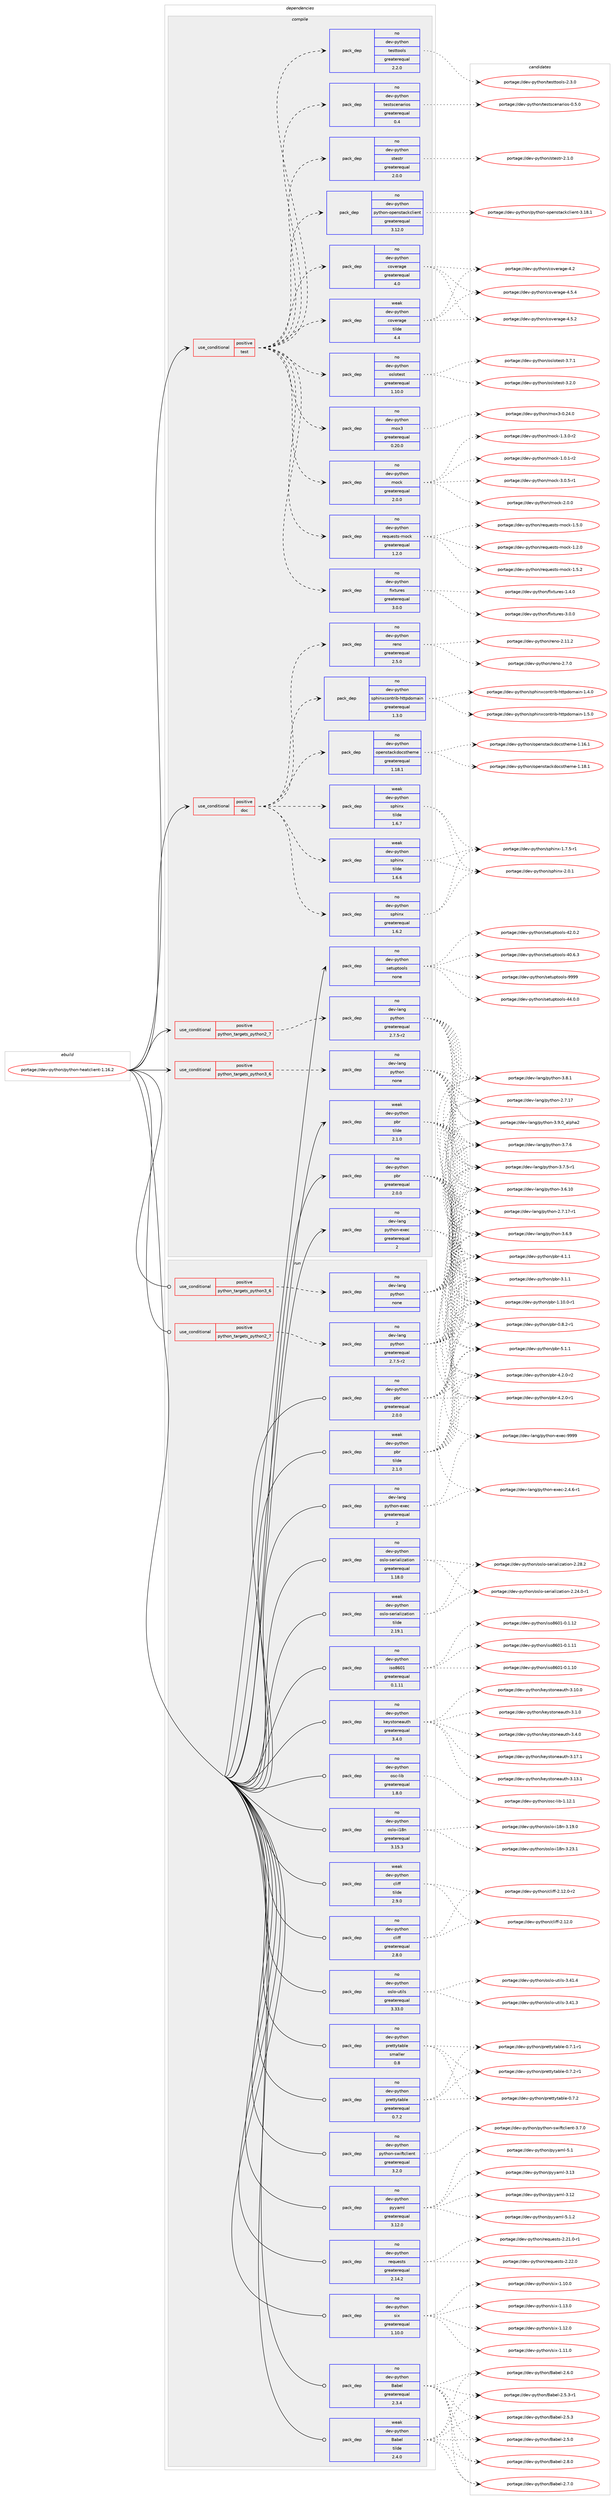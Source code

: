 digraph prolog {

# *************
# Graph options
# *************

newrank=true;
concentrate=true;
compound=true;
graph [rankdir=LR,fontname=Helvetica,fontsize=10,ranksep=1.5];#, ranksep=2.5, nodesep=0.2];
edge  [arrowhead=vee];
node  [fontname=Helvetica,fontsize=10];

# **********
# The ebuild
# **********

subgraph cluster_leftcol {
color=gray;
label=<<i>ebuild</i>>;
id [label="portage://dev-python/python-heatclient-1.16.2", color=red, width=4, href="../dev-python/python-heatclient-1.16.2.svg"];
}

# ****************
# The dependencies
# ****************

subgraph cluster_midcol {
color=gray;
label=<<i>dependencies</i>>;
subgraph cluster_compile {
fillcolor="#eeeeee";
style=filled;
label=<<i>compile</i>>;
subgraph cond107793 {
dependency432391 [label=<<TABLE BORDER="0" CELLBORDER="1" CELLSPACING="0" CELLPADDING="4"><TR><TD ROWSPAN="3" CELLPADDING="10">use_conditional</TD></TR><TR><TD>positive</TD></TR><TR><TD>doc</TD></TR></TABLE>>, shape=none, color=red];
subgraph pack319683 {
dependency432392 [label=<<TABLE BORDER="0" CELLBORDER="1" CELLSPACING="0" CELLPADDING="4" WIDTH="220"><TR><TD ROWSPAN="6" CELLPADDING="30">pack_dep</TD></TR><TR><TD WIDTH="110">no</TD></TR><TR><TD>dev-python</TD></TR><TR><TD>openstackdocstheme</TD></TR><TR><TD>greaterequal</TD></TR><TR><TD>1.18.1</TD></TR></TABLE>>, shape=none, color=blue];
}
dependency432391:e -> dependency432392:w [weight=20,style="dashed",arrowhead="vee"];
subgraph pack319684 {
dependency432393 [label=<<TABLE BORDER="0" CELLBORDER="1" CELLSPACING="0" CELLPADDING="4" WIDTH="220"><TR><TD ROWSPAN="6" CELLPADDING="30">pack_dep</TD></TR><TR><TD WIDTH="110">no</TD></TR><TR><TD>dev-python</TD></TR><TR><TD>sphinxcontrib-httpdomain</TD></TR><TR><TD>greaterequal</TD></TR><TR><TD>1.3.0</TD></TR></TABLE>>, shape=none, color=blue];
}
dependency432391:e -> dependency432393:w [weight=20,style="dashed",arrowhead="vee"];
subgraph pack319685 {
dependency432394 [label=<<TABLE BORDER="0" CELLBORDER="1" CELLSPACING="0" CELLPADDING="4" WIDTH="220"><TR><TD ROWSPAN="6" CELLPADDING="30">pack_dep</TD></TR><TR><TD WIDTH="110">no</TD></TR><TR><TD>dev-python</TD></TR><TR><TD>reno</TD></TR><TR><TD>greaterequal</TD></TR><TR><TD>2.5.0</TD></TR></TABLE>>, shape=none, color=blue];
}
dependency432391:e -> dependency432394:w [weight=20,style="dashed",arrowhead="vee"];
subgraph pack319686 {
dependency432395 [label=<<TABLE BORDER="0" CELLBORDER="1" CELLSPACING="0" CELLPADDING="4" WIDTH="220"><TR><TD ROWSPAN="6" CELLPADDING="30">pack_dep</TD></TR><TR><TD WIDTH="110">no</TD></TR><TR><TD>dev-python</TD></TR><TR><TD>sphinx</TD></TR><TR><TD>greaterequal</TD></TR><TR><TD>1.6.2</TD></TR></TABLE>>, shape=none, color=blue];
}
dependency432391:e -> dependency432395:w [weight=20,style="dashed",arrowhead="vee"];
subgraph pack319687 {
dependency432396 [label=<<TABLE BORDER="0" CELLBORDER="1" CELLSPACING="0" CELLPADDING="4" WIDTH="220"><TR><TD ROWSPAN="6" CELLPADDING="30">pack_dep</TD></TR><TR><TD WIDTH="110">weak</TD></TR><TR><TD>dev-python</TD></TR><TR><TD>sphinx</TD></TR><TR><TD>tilde</TD></TR><TR><TD>1.6.6</TD></TR></TABLE>>, shape=none, color=blue];
}
dependency432391:e -> dependency432396:w [weight=20,style="dashed",arrowhead="vee"];
subgraph pack319688 {
dependency432397 [label=<<TABLE BORDER="0" CELLBORDER="1" CELLSPACING="0" CELLPADDING="4" WIDTH="220"><TR><TD ROWSPAN="6" CELLPADDING="30">pack_dep</TD></TR><TR><TD WIDTH="110">weak</TD></TR><TR><TD>dev-python</TD></TR><TR><TD>sphinx</TD></TR><TR><TD>tilde</TD></TR><TR><TD>1.6.7</TD></TR></TABLE>>, shape=none, color=blue];
}
dependency432391:e -> dependency432397:w [weight=20,style="dashed",arrowhead="vee"];
}
id:e -> dependency432391:w [weight=20,style="solid",arrowhead="vee"];
subgraph cond107794 {
dependency432398 [label=<<TABLE BORDER="0" CELLBORDER="1" CELLSPACING="0" CELLPADDING="4"><TR><TD ROWSPAN="3" CELLPADDING="10">use_conditional</TD></TR><TR><TD>positive</TD></TR><TR><TD>python_targets_python2_7</TD></TR></TABLE>>, shape=none, color=red];
subgraph pack319689 {
dependency432399 [label=<<TABLE BORDER="0" CELLBORDER="1" CELLSPACING="0" CELLPADDING="4" WIDTH="220"><TR><TD ROWSPAN="6" CELLPADDING="30">pack_dep</TD></TR><TR><TD WIDTH="110">no</TD></TR><TR><TD>dev-lang</TD></TR><TR><TD>python</TD></TR><TR><TD>greaterequal</TD></TR><TR><TD>2.7.5-r2</TD></TR></TABLE>>, shape=none, color=blue];
}
dependency432398:e -> dependency432399:w [weight=20,style="dashed",arrowhead="vee"];
}
id:e -> dependency432398:w [weight=20,style="solid",arrowhead="vee"];
subgraph cond107795 {
dependency432400 [label=<<TABLE BORDER="0" CELLBORDER="1" CELLSPACING="0" CELLPADDING="4"><TR><TD ROWSPAN="3" CELLPADDING="10">use_conditional</TD></TR><TR><TD>positive</TD></TR><TR><TD>python_targets_python3_6</TD></TR></TABLE>>, shape=none, color=red];
subgraph pack319690 {
dependency432401 [label=<<TABLE BORDER="0" CELLBORDER="1" CELLSPACING="0" CELLPADDING="4" WIDTH="220"><TR><TD ROWSPAN="6" CELLPADDING="30">pack_dep</TD></TR><TR><TD WIDTH="110">no</TD></TR><TR><TD>dev-lang</TD></TR><TR><TD>python</TD></TR><TR><TD>none</TD></TR><TR><TD></TD></TR></TABLE>>, shape=none, color=blue];
}
dependency432400:e -> dependency432401:w [weight=20,style="dashed",arrowhead="vee"];
}
id:e -> dependency432400:w [weight=20,style="solid",arrowhead="vee"];
subgraph cond107796 {
dependency432402 [label=<<TABLE BORDER="0" CELLBORDER="1" CELLSPACING="0" CELLPADDING="4"><TR><TD ROWSPAN="3" CELLPADDING="10">use_conditional</TD></TR><TR><TD>positive</TD></TR><TR><TD>test</TD></TR></TABLE>>, shape=none, color=red];
subgraph pack319691 {
dependency432403 [label=<<TABLE BORDER="0" CELLBORDER="1" CELLSPACING="0" CELLPADDING="4" WIDTH="220"><TR><TD ROWSPAN="6" CELLPADDING="30">pack_dep</TD></TR><TR><TD WIDTH="110">no</TD></TR><TR><TD>dev-python</TD></TR><TR><TD>coverage</TD></TR><TR><TD>greaterequal</TD></TR><TR><TD>4.0</TD></TR></TABLE>>, shape=none, color=blue];
}
dependency432402:e -> dependency432403:w [weight=20,style="dashed",arrowhead="vee"];
subgraph pack319692 {
dependency432404 [label=<<TABLE BORDER="0" CELLBORDER="1" CELLSPACING="0" CELLPADDING="4" WIDTH="220"><TR><TD ROWSPAN="6" CELLPADDING="30">pack_dep</TD></TR><TR><TD WIDTH="110">weak</TD></TR><TR><TD>dev-python</TD></TR><TR><TD>coverage</TD></TR><TR><TD>tilde</TD></TR><TR><TD>4.4</TD></TR></TABLE>>, shape=none, color=blue];
}
dependency432402:e -> dependency432404:w [weight=20,style="dashed",arrowhead="vee"];
subgraph pack319693 {
dependency432405 [label=<<TABLE BORDER="0" CELLBORDER="1" CELLSPACING="0" CELLPADDING="4" WIDTH="220"><TR><TD ROWSPAN="6" CELLPADDING="30">pack_dep</TD></TR><TR><TD WIDTH="110">no</TD></TR><TR><TD>dev-python</TD></TR><TR><TD>fixtures</TD></TR><TR><TD>greaterequal</TD></TR><TR><TD>3.0.0</TD></TR></TABLE>>, shape=none, color=blue];
}
dependency432402:e -> dependency432405:w [weight=20,style="dashed",arrowhead="vee"];
subgraph pack319694 {
dependency432406 [label=<<TABLE BORDER="0" CELLBORDER="1" CELLSPACING="0" CELLPADDING="4" WIDTH="220"><TR><TD ROWSPAN="6" CELLPADDING="30">pack_dep</TD></TR><TR><TD WIDTH="110">no</TD></TR><TR><TD>dev-python</TD></TR><TR><TD>requests-mock</TD></TR><TR><TD>greaterequal</TD></TR><TR><TD>1.2.0</TD></TR></TABLE>>, shape=none, color=blue];
}
dependency432402:e -> dependency432406:w [weight=20,style="dashed",arrowhead="vee"];
subgraph pack319695 {
dependency432407 [label=<<TABLE BORDER="0" CELLBORDER="1" CELLSPACING="0" CELLPADDING="4" WIDTH="220"><TR><TD ROWSPAN="6" CELLPADDING="30">pack_dep</TD></TR><TR><TD WIDTH="110">no</TD></TR><TR><TD>dev-python</TD></TR><TR><TD>mock</TD></TR><TR><TD>greaterequal</TD></TR><TR><TD>2.0.0</TD></TR></TABLE>>, shape=none, color=blue];
}
dependency432402:e -> dependency432407:w [weight=20,style="dashed",arrowhead="vee"];
subgraph pack319696 {
dependency432408 [label=<<TABLE BORDER="0" CELLBORDER="1" CELLSPACING="0" CELLPADDING="4" WIDTH="220"><TR><TD ROWSPAN="6" CELLPADDING="30">pack_dep</TD></TR><TR><TD WIDTH="110">no</TD></TR><TR><TD>dev-python</TD></TR><TR><TD>mox3</TD></TR><TR><TD>greaterequal</TD></TR><TR><TD>0.20.0</TD></TR></TABLE>>, shape=none, color=blue];
}
dependency432402:e -> dependency432408:w [weight=20,style="dashed",arrowhead="vee"];
subgraph pack319697 {
dependency432409 [label=<<TABLE BORDER="0" CELLBORDER="1" CELLSPACING="0" CELLPADDING="4" WIDTH="220"><TR><TD ROWSPAN="6" CELLPADDING="30">pack_dep</TD></TR><TR><TD WIDTH="110">no</TD></TR><TR><TD>dev-python</TD></TR><TR><TD>oslotest</TD></TR><TR><TD>greaterequal</TD></TR><TR><TD>1.10.0</TD></TR></TABLE>>, shape=none, color=blue];
}
dependency432402:e -> dependency432409:w [weight=20,style="dashed",arrowhead="vee"];
subgraph pack319698 {
dependency432410 [label=<<TABLE BORDER="0" CELLBORDER="1" CELLSPACING="0" CELLPADDING="4" WIDTH="220"><TR><TD ROWSPAN="6" CELLPADDING="30">pack_dep</TD></TR><TR><TD WIDTH="110">no</TD></TR><TR><TD>dev-python</TD></TR><TR><TD>python-openstackclient</TD></TR><TR><TD>greaterequal</TD></TR><TR><TD>3.12.0</TD></TR></TABLE>>, shape=none, color=blue];
}
dependency432402:e -> dependency432410:w [weight=20,style="dashed",arrowhead="vee"];
subgraph pack319699 {
dependency432411 [label=<<TABLE BORDER="0" CELLBORDER="1" CELLSPACING="0" CELLPADDING="4" WIDTH="220"><TR><TD ROWSPAN="6" CELLPADDING="30">pack_dep</TD></TR><TR><TD WIDTH="110">no</TD></TR><TR><TD>dev-python</TD></TR><TR><TD>stestr</TD></TR><TR><TD>greaterequal</TD></TR><TR><TD>2.0.0</TD></TR></TABLE>>, shape=none, color=blue];
}
dependency432402:e -> dependency432411:w [weight=20,style="dashed",arrowhead="vee"];
subgraph pack319700 {
dependency432412 [label=<<TABLE BORDER="0" CELLBORDER="1" CELLSPACING="0" CELLPADDING="4" WIDTH="220"><TR><TD ROWSPAN="6" CELLPADDING="30">pack_dep</TD></TR><TR><TD WIDTH="110">no</TD></TR><TR><TD>dev-python</TD></TR><TR><TD>testscenarios</TD></TR><TR><TD>greaterequal</TD></TR><TR><TD>0.4</TD></TR></TABLE>>, shape=none, color=blue];
}
dependency432402:e -> dependency432412:w [weight=20,style="dashed",arrowhead="vee"];
subgraph pack319701 {
dependency432413 [label=<<TABLE BORDER="0" CELLBORDER="1" CELLSPACING="0" CELLPADDING="4" WIDTH="220"><TR><TD ROWSPAN="6" CELLPADDING="30">pack_dep</TD></TR><TR><TD WIDTH="110">no</TD></TR><TR><TD>dev-python</TD></TR><TR><TD>testtools</TD></TR><TR><TD>greaterequal</TD></TR><TR><TD>2.2.0</TD></TR></TABLE>>, shape=none, color=blue];
}
dependency432402:e -> dependency432413:w [weight=20,style="dashed",arrowhead="vee"];
}
id:e -> dependency432402:w [weight=20,style="solid",arrowhead="vee"];
subgraph pack319702 {
dependency432414 [label=<<TABLE BORDER="0" CELLBORDER="1" CELLSPACING="0" CELLPADDING="4" WIDTH="220"><TR><TD ROWSPAN="6" CELLPADDING="30">pack_dep</TD></TR><TR><TD WIDTH="110">no</TD></TR><TR><TD>dev-lang</TD></TR><TR><TD>python-exec</TD></TR><TR><TD>greaterequal</TD></TR><TR><TD>2</TD></TR></TABLE>>, shape=none, color=blue];
}
id:e -> dependency432414:w [weight=20,style="solid",arrowhead="vee"];
subgraph pack319703 {
dependency432415 [label=<<TABLE BORDER="0" CELLBORDER="1" CELLSPACING="0" CELLPADDING="4" WIDTH="220"><TR><TD ROWSPAN="6" CELLPADDING="30">pack_dep</TD></TR><TR><TD WIDTH="110">no</TD></TR><TR><TD>dev-python</TD></TR><TR><TD>pbr</TD></TR><TR><TD>greaterequal</TD></TR><TR><TD>2.0.0</TD></TR></TABLE>>, shape=none, color=blue];
}
id:e -> dependency432415:w [weight=20,style="solid",arrowhead="vee"];
subgraph pack319704 {
dependency432416 [label=<<TABLE BORDER="0" CELLBORDER="1" CELLSPACING="0" CELLPADDING="4" WIDTH="220"><TR><TD ROWSPAN="6" CELLPADDING="30">pack_dep</TD></TR><TR><TD WIDTH="110">no</TD></TR><TR><TD>dev-python</TD></TR><TR><TD>setuptools</TD></TR><TR><TD>none</TD></TR><TR><TD></TD></TR></TABLE>>, shape=none, color=blue];
}
id:e -> dependency432416:w [weight=20,style="solid",arrowhead="vee"];
subgraph pack319705 {
dependency432417 [label=<<TABLE BORDER="0" CELLBORDER="1" CELLSPACING="0" CELLPADDING="4" WIDTH="220"><TR><TD ROWSPAN="6" CELLPADDING="30">pack_dep</TD></TR><TR><TD WIDTH="110">weak</TD></TR><TR><TD>dev-python</TD></TR><TR><TD>pbr</TD></TR><TR><TD>tilde</TD></TR><TR><TD>2.1.0</TD></TR></TABLE>>, shape=none, color=blue];
}
id:e -> dependency432417:w [weight=20,style="solid",arrowhead="vee"];
}
subgraph cluster_compileandrun {
fillcolor="#eeeeee";
style=filled;
label=<<i>compile and run</i>>;
}
subgraph cluster_run {
fillcolor="#eeeeee";
style=filled;
label=<<i>run</i>>;
subgraph cond107797 {
dependency432418 [label=<<TABLE BORDER="0" CELLBORDER="1" CELLSPACING="0" CELLPADDING="4"><TR><TD ROWSPAN="3" CELLPADDING="10">use_conditional</TD></TR><TR><TD>positive</TD></TR><TR><TD>python_targets_python2_7</TD></TR></TABLE>>, shape=none, color=red];
subgraph pack319706 {
dependency432419 [label=<<TABLE BORDER="0" CELLBORDER="1" CELLSPACING="0" CELLPADDING="4" WIDTH="220"><TR><TD ROWSPAN="6" CELLPADDING="30">pack_dep</TD></TR><TR><TD WIDTH="110">no</TD></TR><TR><TD>dev-lang</TD></TR><TR><TD>python</TD></TR><TR><TD>greaterequal</TD></TR><TR><TD>2.7.5-r2</TD></TR></TABLE>>, shape=none, color=blue];
}
dependency432418:e -> dependency432419:w [weight=20,style="dashed",arrowhead="vee"];
}
id:e -> dependency432418:w [weight=20,style="solid",arrowhead="odot"];
subgraph cond107798 {
dependency432420 [label=<<TABLE BORDER="0" CELLBORDER="1" CELLSPACING="0" CELLPADDING="4"><TR><TD ROWSPAN="3" CELLPADDING="10">use_conditional</TD></TR><TR><TD>positive</TD></TR><TR><TD>python_targets_python3_6</TD></TR></TABLE>>, shape=none, color=red];
subgraph pack319707 {
dependency432421 [label=<<TABLE BORDER="0" CELLBORDER="1" CELLSPACING="0" CELLPADDING="4" WIDTH="220"><TR><TD ROWSPAN="6" CELLPADDING="30">pack_dep</TD></TR><TR><TD WIDTH="110">no</TD></TR><TR><TD>dev-lang</TD></TR><TR><TD>python</TD></TR><TR><TD>none</TD></TR><TR><TD></TD></TR></TABLE>>, shape=none, color=blue];
}
dependency432420:e -> dependency432421:w [weight=20,style="dashed",arrowhead="vee"];
}
id:e -> dependency432420:w [weight=20,style="solid",arrowhead="odot"];
subgraph pack319708 {
dependency432422 [label=<<TABLE BORDER="0" CELLBORDER="1" CELLSPACING="0" CELLPADDING="4" WIDTH="220"><TR><TD ROWSPAN="6" CELLPADDING="30">pack_dep</TD></TR><TR><TD WIDTH="110">no</TD></TR><TR><TD>dev-lang</TD></TR><TR><TD>python-exec</TD></TR><TR><TD>greaterequal</TD></TR><TR><TD>2</TD></TR></TABLE>>, shape=none, color=blue];
}
id:e -> dependency432422:w [weight=20,style="solid",arrowhead="odot"];
subgraph pack319709 {
dependency432423 [label=<<TABLE BORDER="0" CELLBORDER="1" CELLSPACING="0" CELLPADDING="4" WIDTH="220"><TR><TD ROWSPAN="6" CELLPADDING="30">pack_dep</TD></TR><TR><TD WIDTH="110">no</TD></TR><TR><TD>dev-python</TD></TR><TR><TD>Babel</TD></TR><TR><TD>greaterequal</TD></TR><TR><TD>2.3.4</TD></TR></TABLE>>, shape=none, color=blue];
}
id:e -> dependency432423:w [weight=20,style="solid",arrowhead="odot"];
subgraph pack319710 {
dependency432424 [label=<<TABLE BORDER="0" CELLBORDER="1" CELLSPACING="0" CELLPADDING="4" WIDTH="220"><TR><TD ROWSPAN="6" CELLPADDING="30">pack_dep</TD></TR><TR><TD WIDTH="110">no</TD></TR><TR><TD>dev-python</TD></TR><TR><TD>cliff</TD></TR><TR><TD>greaterequal</TD></TR><TR><TD>2.8.0</TD></TR></TABLE>>, shape=none, color=blue];
}
id:e -> dependency432424:w [weight=20,style="solid",arrowhead="odot"];
subgraph pack319711 {
dependency432425 [label=<<TABLE BORDER="0" CELLBORDER="1" CELLSPACING="0" CELLPADDING="4" WIDTH="220"><TR><TD ROWSPAN="6" CELLPADDING="30">pack_dep</TD></TR><TR><TD WIDTH="110">no</TD></TR><TR><TD>dev-python</TD></TR><TR><TD>iso8601</TD></TR><TR><TD>greaterequal</TD></TR><TR><TD>0.1.11</TD></TR></TABLE>>, shape=none, color=blue];
}
id:e -> dependency432425:w [weight=20,style="solid",arrowhead="odot"];
subgraph pack319712 {
dependency432426 [label=<<TABLE BORDER="0" CELLBORDER="1" CELLSPACING="0" CELLPADDING="4" WIDTH="220"><TR><TD ROWSPAN="6" CELLPADDING="30">pack_dep</TD></TR><TR><TD WIDTH="110">no</TD></TR><TR><TD>dev-python</TD></TR><TR><TD>keystoneauth</TD></TR><TR><TD>greaterequal</TD></TR><TR><TD>3.4.0</TD></TR></TABLE>>, shape=none, color=blue];
}
id:e -> dependency432426:w [weight=20,style="solid",arrowhead="odot"];
subgraph pack319713 {
dependency432427 [label=<<TABLE BORDER="0" CELLBORDER="1" CELLSPACING="0" CELLPADDING="4" WIDTH="220"><TR><TD ROWSPAN="6" CELLPADDING="30">pack_dep</TD></TR><TR><TD WIDTH="110">no</TD></TR><TR><TD>dev-python</TD></TR><TR><TD>osc-lib</TD></TR><TR><TD>greaterequal</TD></TR><TR><TD>1.8.0</TD></TR></TABLE>>, shape=none, color=blue];
}
id:e -> dependency432427:w [weight=20,style="solid",arrowhead="odot"];
subgraph pack319714 {
dependency432428 [label=<<TABLE BORDER="0" CELLBORDER="1" CELLSPACING="0" CELLPADDING="4" WIDTH="220"><TR><TD ROWSPAN="6" CELLPADDING="30">pack_dep</TD></TR><TR><TD WIDTH="110">no</TD></TR><TR><TD>dev-python</TD></TR><TR><TD>oslo-i18n</TD></TR><TR><TD>greaterequal</TD></TR><TR><TD>3.15.3</TD></TR></TABLE>>, shape=none, color=blue];
}
id:e -> dependency432428:w [weight=20,style="solid",arrowhead="odot"];
subgraph pack319715 {
dependency432429 [label=<<TABLE BORDER="0" CELLBORDER="1" CELLSPACING="0" CELLPADDING="4" WIDTH="220"><TR><TD ROWSPAN="6" CELLPADDING="30">pack_dep</TD></TR><TR><TD WIDTH="110">no</TD></TR><TR><TD>dev-python</TD></TR><TR><TD>oslo-serialization</TD></TR><TR><TD>greaterequal</TD></TR><TR><TD>1.18.0</TD></TR></TABLE>>, shape=none, color=blue];
}
id:e -> dependency432429:w [weight=20,style="solid",arrowhead="odot"];
subgraph pack319716 {
dependency432430 [label=<<TABLE BORDER="0" CELLBORDER="1" CELLSPACING="0" CELLPADDING="4" WIDTH="220"><TR><TD ROWSPAN="6" CELLPADDING="30">pack_dep</TD></TR><TR><TD WIDTH="110">no</TD></TR><TR><TD>dev-python</TD></TR><TR><TD>oslo-utils</TD></TR><TR><TD>greaterequal</TD></TR><TR><TD>3.33.0</TD></TR></TABLE>>, shape=none, color=blue];
}
id:e -> dependency432430:w [weight=20,style="solid",arrowhead="odot"];
subgraph pack319717 {
dependency432431 [label=<<TABLE BORDER="0" CELLBORDER="1" CELLSPACING="0" CELLPADDING="4" WIDTH="220"><TR><TD ROWSPAN="6" CELLPADDING="30">pack_dep</TD></TR><TR><TD WIDTH="110">no</TD></TR><TR><TD>dev-python</TD></TR><TR><TD>pbr</TD></TR><TR><TD>greaterequal</TD></TR><TR><TD>2.0.0</TD></TR></TABLE>>, shape=none, color=blue];
}
id:e -> dependency432431:w [weight=20,style="solid",arrowhead="odot"];
subgraph pack319718 {
dependency432432 [label=<<TABLE BORDER="0" CELLBORDER="1" CELLSPACING="0" CELLPADDING="4" WIDTH="220"><TR><TD ROWSPAN="6" CELLPADDING="30">pack_dep</TD></TR><TR><TD WIDTH="110">no</TD></TR><TR><TD>dev-python</TD></TR><TR><TD>prettytable</TD></TR><TR><TD>greaterequal</TD></TR><TR><TD>0.7.2</TD></TR></TABLE>>, shape=none, color=blue];
}
id:e -> dependency432432:w [weight=20,style="solid",arrowhead="odot"];
subgraph pack319719 {
dependency432433 [label=<<TABLE BORDER="0" CELLBORDER="1" CELLSPACING="0" CELLPADDING="4" WIDTH="220"><TR><TD ROWSPAN="6" CELLPADDING="30">pack_dep</TD></TR><TR><TD WIDTH="110">no</TD></TR><TR><TD>dev-python</TD></TR><TR><TD>prettytable</TD></TR><TR><TD>smaller</TD></TR><TR><TD>0.8</TD></TR></TABLE>>, shape=none, color=blue];
}
id:e -> dependency432433:w [weight=20,style="solid",arrowhead="odot"];
subgraph pack319720 {
dependency432434 [label=<<TABLE BORDER="0" CELLBORDER="1" CELLSPACING="0" CELLPADDING="4" WIDTH="220"><TR><TD ROWSPAN="6" CELLPADDING="30">pack_dep</TD></TR><TR><TD WIDTH="110">no</TD></TR><TR><TD>dev-python</TD></TR><TR><TD>python-swiftclient</TD></TR><TR><TD>greaterequal</TD></TR><TR><TD>3.2.0</TD></TR></TABLE>>, shape=none, color=blue];
}
id:e -> dependency432434:w [weight=20,style="solid",arrowhead="odot"];
subgraph pack319721 {
dependency432435 [label=<<TABLE BORDER="0" CELLBORDER="1" CELLSPACING="0" CELLPADDING="4" WIDTH="220"><TR><TD ROWSPAN="6" CELLPADDING="30">pack_dep</TD></TR><TR><TD WIDTH="110">no</TD></TR><TR><TD>dev-python</TD></TR><TR><TD>pyyaml</TD></TR><TR><TD>greaterequal</TD></TR><TR><TD>3.12.0</TD></TR></TABLE>>, shape=none, color=blue];
}
id:e -> dependency432435:w [weight=20,style="solid",arrowhead="odot"];
subgraph pack319722 {
dependency432436 [label=<<TABLE BORDER="0" CELLBORDER="1" CELLSPACING="0" CELLPADDING="4" WIDTH="220"><TR><TD ROWSPAN="6" CELLPADDING="30">pack_dep</TD></TR><TR><TD WIDTH="110">no</TD></TR><TR><TD>dev-python</TD></TR><TR><TD>requests</TD></TR><TR><TD>greaterequal</TD></TR><TR><TD>2.14.2</TD></TR></TABLE>>, shape=none, color=blue];
}
id:e -> dependency432436:w [weight=20,style="solid",arrowhead="odot"];
subgraph pack319723 {
dependency432437 [label=<<TABLE BORDER="0" CELLBORDER="1" CELLSPACING="0" CELLPADDING="4" WIDTH="220"><TR><TD ROWSPAN="6" CELLPADDING="30">pack_dep</TD></TR><TR><TD WIDTH="110">no</TD></TR><TR><TD>dev-python</TD></TR><TR><TD>six</TD></TR><TR><TD>greaterequal</TD></TR><TR><TD>1.10.0</TD></TR></TABLE>>, shape=none, color=blue];
}
id:e -> dependency432437:w [weight=20,style="solid",arrowhead="odot"];
subgraph pack319724 {
dependency432438 [label=<<TABLE BORDER="0" CELLBORDER="1" CELLSPACING="0" CELLPADDING="4" WIDTH="220"><TR><TD ROWSPAN="6" CELLPADDING="30">pack_dep</TD></TR><TR><TD WIDTH="110">weak</TD></TR><TR><TD>dev-python</TD></TR><TR><TD>Babel</TD></TR><TR><TD>tilde</TD></TR><TR><TD>2.4.0</TD></TR></TABLE>>, shape=none, color=blue];
}
id:e -> dependency432438:w [weight=20,style="solid",arrowhead="odot"];
subgraph pack319725 {
dependency432439 [label=<<TABLE BORDER="0" CELLBORDER="1" CELLSPACING="0" CELLPADDING="4" WIDTH="220"><TR><TD ROWSPAN="6" CELLPADDING="30">pack_dep</TD></TR><TR><TD WIDTH="110">weak</TD></TR><TR><TD>dev-python</TD></TR><TR><TD>cliff</TD></TR><TR><TD>tilde</TD></TR><TR><TD>2.9.0</TD></TR></TABLE>>, shape=none, color=blue];
}
id:e -> dependency432439:w [weight=20,style="solid",arrowhead="odot"];
subgraph pack319726 {
dependency432440 [label=<<TABLE BORDER="0" CELLBORDER="1" CELLSPACING="0" CELLPADDING="4" WIDTH="220"><TR><TD ROWSPAN="6" CELLPADDING="30">pack_dep</TD></TR><TR><TD WIDTH="110">weak</TD></TR><TR><TD>dev-python</TD></TR><TR><TD>oslo-serialization</TD></TR><TR><TD>tilde</TD></TR><TR><TD>2.19.1</TD></TR></TABLE>>, shape=none, color=blue];
}
id:e -> dependency432440:w [weight=20,style="solid",arrowhead="odot"];
subgraph pack319727 {
dependency432441 [label=<<TABLE BORDER="0" CELLBORDER="1" CELLSPACING="0" CELLPADDING="4" WIDTH="220"><TR><TD ROWSPAN="6" CELLPADDING="30">pack_dep</TD></TR><TR><TD WIDTH="110">weak</TD></TR><TR><TD>dev-python</TD></TR><TR><TD>pbr</TD></TR><TR><TD>tilde</TD></TR><TR><TD>2.1.0</TD></TR></TABLE>>, shape=none, color=blue];
}
id:e -> dependency432441:w [weight=20,style="solid",arrowhead="odot"];
}
}

# **************
# The candidates
# **************

subgraph cluster_choices {
rank=same;
color=gray;
label=<<i>candidates</i>>;

subgraph choice319683 {
color=black;
nodesep=1;
choice100101118451121211161041111104711111210111011511697991071001119911511610410110910145494649564649 [label="portage://dev-python/openstackdocstheme-1.18.1", color=red, width=4,href="../dev-python/openstackdocstheme-1.18.1.svg"];
choice100101118451121211161041111104711111210111011511697991071001119911511610410110910145494649544649 [label="portage://dev-python/openstackdocstheme-1.16.1", color=red, width=4,href="../dev-python/openstackdocstheme-1.16.1.svg"];
dependency432392:e -> choice100101118451121211161041111104711111210111011511697991071001119911511610410110910145494649564649:w [style=dotted,weight="100"];
dependency432392:e -> choice100101118451121211161041111104711111210111011511697991071001119911511610410110910145494649544649:w [style=dotted,weight="100"];
}
subgraph choice319684 {
color=black;
nodesep=1;
choice100101118451121211161041111104711511210410511012099111110116114105984510411611611210011110997105110454946534648 [label="portage://dev-python/sphinxcontrib-httpdomain-1.5.0", color=red, width=4,href="../dev-python/sphinxcontrib-httpdomain-1.5.0.svg"];
choice100101118451121211161041111104711511210410511012099111110116114105984510411611611210011110997105110454946524648 [label="portage://dev-python/sphinxcontrib-httpdomain-1.4.0", color=red, width=4,href="../dev-python/sphinxcontrib-httpdomain-1.4.0.svg"];
dependency432393:e -> choice100101118451121211161041111104711511210410511012099111110116114105984510411611611210011110997105110454946534648:w [style=dotted,weight="100"];
dependency432393:e -> choice100101118451121211161041111104711511210410511012099111110116114105984510411611611210011110997105110454946524648:w [style=dotted,weight="100"];
}
subgraph choice319685 {
color=black;
nodesep=1;
choice1001011184511212111610411111047114101110111455046554648 [label="portage://dev-python/reno-2.7.0", color=red, width=4,href="../dev-python/reno-2.7.0.svg"];
choice100101118451121211161041111104711410111011145504649494650 [label="portage://dev-python/reno-2.11.2", color=red, width=4,href="../dev-python/reno-2.11.2.svg"];
dependency432394:e -> choice1001011184511212111610411111047114101110111455046554648:w [style=dotted,weight="100"];
dependency432394:e -> choice100101118451121211161041111104711410111011145504649494650:w [style=dotted,weight="100"];
}
subgraph choice319686 {
color=black;
nodesep=1;
choice1001011184511212111610411111047115112104105110120455046484649 [label="portage://dev-python/sphinx-2.0.1", color=red, width=4,href="../dev-python/sphinx-2.0.1.svg"];
choice10010111845112121116104111110471151121041051101204549465546534511449 [label="portage://dev-python/sphinx-1.7.5-r1", color=red, width=4,href="../dev-python/sphinx-1.7.5-r1.svg"];
dependency432395:e -> choice1001011184511212111610411111047115112104105110120455046484649:w [style=dotted,weight="100"];
dependency432395:e -> choice10010111845112121116104111110471151121041051101204549465546534511449:w [style=dotted,weight="100"];
}
subgraph choice319687 {
color=black;
nodesep=1;
choice1001011184511212111610411111047115112104105110120455046484649 [label="portage://dev-python/sphinx-2.0.1", color=red, width=4,href="../dev-python/sphinx-2.0.1.svg"];
choice10010111845112121116104111110471151121041051101204549465546534511449 [label="portage://dev-python/sphinx-1.7.5-r1", color=red, width=4,href="../dev-python/sphinx-1.7.5-r1.svg"];
dependency432396:e -> choice1001011184511212111610411111047115112104105110120455046484649:w [style=dotted,weight="100"];
dependency432396:e -> choice10010111845112121116104111110471151121041051101204549465546534511449:w [style=dotted,weight="100"];
}
subgraph choice319688 {
color=black;
nodesep=1;
choice1001011184511212111610411111047115112104105110120455046484649 [label="portage://dev-python/sphinx-2.0.1", color=red, width=4,href="../dev-python/sphinx-2.0.1.svg"];
choice10010111845112121116104111110471151121041051101204549465546534511449 [label="portage://dev-python/sphinx-1.7.5-r1", color=red, width=4,href="../dev-python/sphinx-1.7.5-r1.svg"];
dependency432397:e -> choice1001011184511212111610411111047115112104105110120455046484649:w [style=dotted,weight="100"];
dependency432397:e -> choice10010111845112121116104111110471151121041051101204549465546534511449:w [style=dotted,weight="100"];
}
subgraph choice319689 {
color=black;
nodesep=1;
choice10010111845108971101034711212111610411111045514657464895971081121049750 [label="portage://dev-lang/python-3.9.0_alpha2", color=red, width=4,href="../dev-lang/python-3.9.0_alpha2.svg"];
choice100101118451089711010347112121116104111110455146564649 [label="portage://dev-lang/python-3.8.1", color=red, width=4,href="../dev-lang/python-3.8.1.svg"];
choice100101118451089711010347112121116104111110455146554654 [label="portage://dev-lang/python-3.7.6", color=red, width=4,href="../dev-lang/python-3.7.6.svg"];
choice1001011184510897110103471121211161041111104551465546534511449 [label="portage://dev-lang/python-3.7.5-r1", color=red, width=4,href="../dev-lang/python-3.7.5-r1.svg"];
choice100101118451089711010347112121116104111110455146544657 [label="portage://dev-lang/python-3.6.9", color=red, width=4,href="../dev-lang/python-3.6.9.svg"];
choice10010111845108971101034711212111610411111045514654464948 [label="portage://dev-lang/python-3.6.10", color=red, width=4,href="../dev-lang/python-3.6.10.svg"];
choice100101118451089711010347112121116104111110455046554649554511449 [label="portage://dev-lang/python-2.7.17-r1", color=red, width=4,href="../dev-lang/python-2.7.17-r1.svg"];
choice10010111845108971101034711212111610411111045504655464955 [label="portage://dev-lang/python-2.7.17", color=red, width=4,href="../dev-lang/python-2.7.17.svg"];
dependency432399:e -> choice10010111845108971101034711212111610411111045514657464895971081121049750:w [style=dotted,weight="100"];
dependency432399:e -> choice100101118451089711010347112121116104111110455146564649:w [style=dotted,weight="100"];
dependency432399:e -> choice100101118451089711010347112121116104111110455146554654:w [style=dotted,weight="100"];
dependency432399:e -> choice1001011184510897110103471121211161041111104551465546534511449:w [style=dotted,weight="100"];
dependency432399:e -> choice100101118451089711010347112121116104111110455146544657:w [style=dotted,weight="100"];
dependency432399:e -> choice10010111845108971101034711212111610411111045514654464948:w [style=dotted,weight="100"];
dependency432399:e -> choice100101118451089711010347112121116104111110455046554649554511449:w [style=dotted,weight="100"];
dependency432399:e -> choice10010111845108971101034711212111610411111045504655464955:w [style=dotted,weight="100"];
}
subgraph choice319690 {
color=black;
nodesep=1;
choice10010111845108971101034711212111610411111045514657464895971081121049750 [label="portage://dev-lang/python-3.9.0_alpha2", color=red, width=4,href="../dev-lang/python-3.9.0_alpha2.svg"];
choice100101118451089711010347112121116104111110455146564649 [label="portage://dev-lang/python-3.8.1", color=red, width=4,href="../dev-lang/python-3.8.1.svg"];
choice100101118451089711010347112121116104111110455146554654 [label="portage://dev-lang/python-3.7.6", color=red, width=4,href="../dev-lang/python-3.7.6.svg"];
choice1001011184510897110103471121211161041111104551465546534511449 [label="portage://dev-lang/python-3.7.5-r1", color=red, width=4,href="../dev-lang/python-3.7.5-r1.svg"];
choice100101118451089711010347112121116104111110455146544657 [label="portage://dev-lang/python-3.6.9", color=red, width=4,href="../dev-lang/python-3.6.9.svg"];
choice10010111845108971101034711212111610411111045514654464948 [label="portage://dev-lang/python-3.6.10", color=red, width=4,href="../dev-lang/python-3.6.10.svg"];
choice100101118451089711010347112121116104111110455046554649554511449 [label="portage://dev-lang/python-2.7.17-r1", color=red, width=4,href="../dev-lang/python-2.7.17-r1.svg"];
choice10010111845108971101034711212111610411111045504655464955 [label="portage://dev-lang/python-2.7.17", color=red, width=4,href="../dev-lang/python-2.7.17.svg"];
dependency432401:e -> choice10010111845108971101034711212111610411111045514657464895971081121049750:w [style=dotted,weight="100"];
dependency432401:e -> choice100101118451089711010347112121116104111110455146564649:w [style=dotted,weight="100"];
dependency432401:e -> choice100101118451089711010347112121116104111110455146554654:w [style=dotted,weight="100"];
dependency432401:e -> choice1001011184510897110103471121211161041111104551465546534511449:w [style=dotted,weight="100"];
dependency432401:e -> choice100101118451089711010347112121116104111110455146544657:w [style=dotted,weight="100"];
dependency432401:e -> choice10010111845108971101034711212111610411111045514654464948:w [style=dotted,weight="100"];
dependency432401:e -> choice100101118451089711010347112121116104111110455046554649554511449:w [style=dotted,weight="100"];
dependency432401:e -> choice10010111845108971101034711212111610411111045504655464955:w [style=dotted,weight="100"];
}
subgraph choice319691 {
color=black;
nodesep=1;
choice10010111845112121116104111110479911111810111497103101455246534652 [label="portage://dev-python/coverage-4.5.4", color=red, width=4,href="../dev-python/coverage-4.5.4.svg"];
choice10010111845112121116104111110479911111810111497103101455246534650 [label="portage://dev-python/coverage-4.5.2", color=red, width=4,href="../dev-python/coverage-4.5.2.svg"];
choice1001011184511212111610411111047991111181011149710310145524650 [label="portage://dev-python/coverage-4.2", color=red, width=4,href="../dev-python/coverage-4.2.svg"];
dependency432403:e -> choice10010111845112121116104111110479911111810111497103101455246534652:w [style=dotted,weight="100"];
dependency432403:e -> choice10010111845112121116104111110479911111810111497103101455246534650:w [style=dotted,weight="100"];
dependency432403:e -> choice1001011184511212111610411111047991111181011149710310145524650:w [style=dotted,weight="100"];
}
subgraph choice319692 {
color=black;
nodesep=1;
choice10010111845112121116104111110479911111810111497103101455246534652 [label="portage://dev-python/coverage-4.5.4", color=red, width=4,href="../dev-python/coverage-4.5.4.svg"];
choice10010111845112121116104111110479911111810111497103101455246534650 [label="portage://dev-python/coverage-4.5.2", color=red, width=4,href="../dev-python/coverage-4.5.2.svg"];
choice1001011184511212111610411111047991111181011149710310145524650 [label="portage://dev-python/coverage-4.2", color=red, width=4,href="../dev-python/coverage-4.2.svg"];
dependency432404:e -> choice10010111845112121116104111110479911111810111497103101455246534652:w [style=dotted,weight="100"];
dependency432404:e -> choice10010111845112121116104111110479911111810111497103101455246534650:w [style=dotted,weight="100"];
dependency432404:e -> choice1001011184511212111610411111047991111181011149710310145524650:w [style=dotted,weight="100"];
}
subgraph choice319693 {
color=black;
nodesep=1;
choice1001011184511212111610411111047102105120116117114101115455146484648 [label="portage://dev-python/fixtures-3.0.0", color=red, width=4,href="../dev-python/fixtures-3.0.0.svg"];
choice1001011184511212111610411111047102105120116117114101115454946524648 [label="portage://dev-python/fixtures-1.4.0", color=red, width=4,href="../dev-python/fixtures-1.4.0.svg"];
dependency432405:e -> choice1001011184511212111610411111047102105120116117114101115455146484648:w [style=dotted,weight="100"];
dependency432405:e -> choice1001011184511212111610411111047102105120116117114101115454946524648:w [style=dotted,weight="100"];
}
subgraph choice319694 {
color=black;
nodesep=1;
choice10010111845112121116104111110471141011131171011151161154510911199107454946534650 [label="portage://dev-python/requests-mock-1.5.2", color=red, width=4,href="../dev-python/requests-mock-1.5.2.svg"];
choice10010111845112121116104111110471141011131171011151161154510911199107454946534648 [label="portage://dev-python/requests-mock-1.5.0", color=red, width=4,href="../dev-python/requests-mock-1.5.0.svg"];
choice10010111845112121116104111110471141011131171011151161154510911199107454946504648 [label="portage://dev-python/requests-mock-1.2.0", color=red, width=4,href="../dev-python/requests-mock-1.2.0.svg"];
dependency432406:e -> choice10010111845112121116104111110471141011131171011151161154510911199107454946534650:w [style=dotted,weight="100"];
dependency432406:e -> choice10010111845112121116104111110471141011131171011151161154510911199107454946534648:w [style=dotted,weight="100"];
dependency432406:e -> choice10010111845112121116104111110471141011131171011151161154510911199107454946504648:w [style=dotted,weight="100"];
}
subgraph choice319695 {
color=black;
nodesep=1;
choice1001011184511212111610411111047109111991074551464846534511449 [label="portage://dev-python/mock-3.0.5-r1", color=red, width=4,href="../dev-python/mock-3.0.5-r1.svg"];
choice100101118451121211161041111104710911199107455046484648 [label="portage://dev-python/mock-2.0.0", color=red, width=4,href="../dev-python/mock-2.0.0.svg"];
choice1001011184511212111610411111047109111991074549465146484511450 [label="portage://dev-python/mock-1.3.0-r2", color=red, width=4,href="../dev-python/mock-1.3.0-r2.svg"];
choice1001011184511212111610411111047109111991074549464846494511450 [label="portage://dev-python/mock-1.0.1-r2", color=red, width=4,href="../dev-python/mock-1.0.1-r2.svg"];
dependency432407:e -> choice1001011184511212111610411111047109111991074551464846534511449:w [style=dotted,weight="100"];
dependency432407:e -> choice100101118451121211161041111104710911199107455046484648:w [style=dotted,weight="100"];
dependency432407:e -> choice1001011184511212111610411111047109111991074549465146484511450:w [style=dotted,weight="100"];
dependency432407:e -> choice1001011184511212111610411111047109111991074549464846494511450:w [style=dotted,weight="100"];
}
subgraph choice319696 {
color=black;
nodesep=1;
choice10010111845112121116104111110471091111205145484650524648 [label="portage://dev-python/mox3-0.24.0", color=red, width=4,href="../dev-python/mox3-0.24.0.svg"];
dependency432408:e -> choice10010111845112121116104111110471091111205145484650524648:w [style=dotted,weight="100"];
}
subgraph choice319697 {
color=black;
nodesep=1;
choice1001011184511212111610411111047111115108111116101115116455146554649 [label="portage://dev-python/oslotest-3.7.1", color=red, width=4,href="../dev-python/oslotest-3.7.1.svg"];
choice1001011184511212111610411111047111115108111116101115116455146504648 [label="portage://dev-python/oslotest-3.2.0", color=red, width=4,href="../dev-python/oslotest-3.2.0.svg"];
dependency432409:e -> choice1001011184511212111610411111047111115108111116101115116455146554649:w [style=dotted,weight="100"];
dependency432409:e -> choice1001011184511212111610411111047111115108111116101115116455146504648:w [style=dotted,weight="100"];
}
subgraph choice319698 {
color=black;
nodesep=1;
choice10010111845112121116104111110471121211161041111104511111210111011511697991079910810510111011645514649564649 [label="portage://dev-python/python-openstackclient-3.18.1", color=red, width=4,href="../dev-python/python-openstackclient-3.18.1.svg"];
dependency432410:e -> choice10010111845112121116104111110471121211161041111104511111210111011511697991079910810510111011645514649564649:w [style=dotted,weight="100"];
}
subgraph choice319699 {
color=black;
nodesep=1;
choice1001011184511212111610411111047115116101115116114455046494648 [label="portage://dev-python/stestr-2.1.0", color=red, width=4,href="../dev-python/stestr-2.1.0.svg"];
dependency432411:e -> choice1001011184511212111610411111047115116101115116114455046494648:w [style=dotted,weight="100"];
}
subgraph choice319700 {
color=black;
nodesep=1;
choice10010111845112121116104111110471161011151161159910111097114105111115454846534648 [label="portage://dev-python/testscenarios-0.5.0", color=red, width=4,href="../dev-python/testscenarios-0.5.0.svg"];
dependency432412:e -> choice10010111845112121116104111110471161011151161159910111097114105111115454846534648:w [style=dotted,weight="100"];
}
subgraph choice319701 {
color=black;
nodesep=1;
choice1001011184511212111610411111047116101115116116111111108115455046514648 [label="portage://dev-python/testtools-2.3.0", color=red, width=4,href="../dev-python/testtools-2.3.0.svg"];
dependency432413:e -> choice1001011184511212111610411111047116101115116116111111108115455046514648:w [style=dotted,weight="100"];
}
subgraph choice319702 {
color=black;
nodesep=1;
choice10010111845108971101034711212111610411111045101120101994557575757 [label="portage://dev-lang/python-exec-9999", color=red, width=4,href="../dev-lang/python-exec-9999.svg"];
choice10010111845108971101034711212111610411111045101120101994550465246544511449 [label="portage://dev-lang/python-exec-2.4.6-r1", color=red, width=4,href="../dev-lang/python-exec-2.4.6-r1.svg"];
dependency432414:e -> choice10010111845108971101034711212111610411111045101120101994557575757:w [style=dotted,weight="100"];
dependency432414:e -> choice10010111845108971101034711212111610411111045101120101994550465246544511449:w [style=dotted,weight="100"];
}
subgraph choice319703 {
color=black;
nodesep=1;
choice100101118451121211161041111104711298114455346494649 [label="portage://dev-python/pbr-5.1.1", color=red, width=4,href="../dev-python/pbr-5.1.1.svg"];
choice1001011184511212111610411111047112981144552465046484511450 [label="portage://dev-python/pbr-4.2.0-r2", color=red, width=4,href="../dev-python/pbr-4.2.0-r2.svg"];
choice1001011184511212111610411111047112981144552465046484511449 [label="portage://dev-python/pbr-4.2.0-r1", color=red, width=4,href="../dev-python/pbr-4.2.0-r1.svg"];
choice100101118451121211161041111104711298114455246494649 [label="portage://dev-python/pbr-4.1.1", color=red, width=4,href="../dev-python/pbr-4.1.1.svg"];
choice100101118451121211161041111104711298114455146494649 [label="portage://dev-python/pbr-3.1.1", color=red, width=4,href="../dev-python/pbr-3.1.1.svg"];
choice100101118451121211161041111104711298114454946494846484511449 [label="portage://dev-python/pbr-1.10.0-r1", color=red, width=4,href="../dev-python/pbr-1.10.0-r1.svg"];
choice1001011184511212111610411111047112981144548465646504511449 [label="portage://dev-python/pbr-0.8.2-r1", color=red, width=4,href="../dev-python/pbr-0.8.2-r1.svg"];
dependency432415:e -> choice100101118451121211161041111104711298114455346494649:w [style=dotted,weight="100"];
dependency432415:e -> choice1001011184511212111610411111047112981144552465046484511450:w [style=dotted,weight="100"];
dependency432415:e -> choice1001011184511212111610411111047112981144552465046484511449:w [style=dotted,weight="100"];
dependency432415:e -> choice100101118451121211161041111104711298114455246494649:w [style=dotted,weight="100"];
dependency432415:e -> choice100101118451121211161041111104711298114455146494649:w [style=dotted,weight="100"];
dependency432415:e -> choice100101118451121211161041111104711298114454946494846484511449:w [style=dotted,weight="100"];
dependency432415:e -> choice1001011184511212111610411111047112981144548465646504511449:w [style=dotted,weight="100"];
}
subgraph choice319704 {
color=black;
nodesep=1;
choice10010111845112121116104111110471151011161171121161111111081154557575757 [label="portage://dev-python/setuptools-9999", color=red, width=4,href="../dev-python/setuptools-9999.svg"];
choice100101118451121211161041111104711510111611711211611111110811545525246484648 [label="portage://dev-python/setuptools-44.0.0", color=red, width=4,href="../dev-python/setuptools-44.0.0.svg"];
choice100101118451121211161041111104711510111611711211611111110811545525046484650 [label="portage://dev-python/setuptools-42.0.2", color=red, width=4,href="../dev-python/setuptools-42.0.2.svg"];
choice100101118451121211161041111104711510111611711211611111110811545524846544651 [label="portage://dev-python/setuptools-40.6.3", color=red, width=4,href="../dev-python/setuptools-40.6.3.svg"];
dependency432416:e -> choice10010111845112121116104111110471151011161171121161111111081154557575757:w [style=dotted,weight="100"];
dependency432416:e -> choice100101118451121211161041111104711510111611711211611111110811545525246484648:w [style=dotted,weight="100"];
dependency432416:e -> choice100101118451121211161041111104711510111611711211611111110811545525046484650:w [style=dotted,weight="100"];
dependency432416:e -> choice100101118451121211161041111104711510111611711211611111110811545524846544651:w [style=dotted,weight="100"];
}
subgraph choice319705 {
color=black;
nodesep=1;
choice100101118451121211161041111104711298114455346494649 [label="portage://dev-python/pbr-5.1.1", color=red, width=4,href="../dev-python/pbr-5.1.1.svg"];
choice1001011184511212111610411111047112981144552465046484511450 [label="portage://dev-python/pbr-4.2.0-r2", color=red, width=4,href="../dev-python/pbr-4.2.0-r2.svg"];
choice1001011184511212111610411111047112981144552465046484511449 [label="portage://dev-python/pbr-4.2.0-r1", color=red, width=4,href="../dev-python/pbr-4.2.0-r1.svg"];
choice100101118451121211161041111104711298114455246494649 [label="portage://dev-python/pbr-4.1.1", color=red, width=4,href="../dev-python/pbr-4.1.1.svg"];
choice100101118451121211161041111104711298114455146494649 [label="portage://dev-python/pbr-3.1.1", color=red, width=4,href="../dev-python/pbr-3.1.1.svg"];
choice100101118451121211161041111104711298114454946494846484511449 [label="portage://dev-python/pbr-1.10.0-r1", color=red, width=4,href="../dev-python/pbr-1.10.0-r1.svg"];
choice1001011184511212111610411111047112981144548465646504511449 [label="portage://dev-python/pbr-0.8.2-r1", color=red, width=4,href="../dev-python/pbr-0.8.2-r1.svg"];
dependency432417:e -> choice100101118451121211161041111104711298114455346494649:w [style=dotted,weight="100"];
dependency432417:e -> choice1001011184511212111610411111047112981144552465046484511450:w [style=dotted,weight="100"];
dependency432417:e -> choice1001011184511212111610411111047112981144552465046484511449:w [style=dotted,weight="100"];
dependency432417:e -> choice100101118451121211161041111104711298114455246494649:w [style=dotted,weight="100"];
dependency432417:e -> choice100101118451121211161041111104711298114455146494649:w [style=dotted,weight="100"];
dependency432417:e -> choice100101118451121211161041111104711298114454946494846484511449:w [style=dotted,weight="100"];
dependency432417:e -> choice1001011184511212111610411111047112981144548465646504511449:w [style=dotted,weight="100"];
}
subgraph choice319706 {
color=black;
nodesep=1;
choice10010111845108971101034711212111610411111045514657464895971081121049750 [label="portage://dev-lang/python-3.9.0_alpha2", color=red, width=4,href="../dev-lang/python-3.9.0_alpha2.svg"];
choice100101118451089711010347112121116104111110455146564649 [label="portage://dev-lang/python-3.8.1", color=red, width=4,href="../dev-lang/python-3.8.1.svg"];
choice100101118451089711010347112121116104111110455146554654 [label="portage://dev-lang/python-3.7.6", color=red, width=4,href="../dev-lang/python-3.7.6.svg"];
choice1001011184510897110103471121211161041111104551465546534511449 [label="portage://dev-lang/python-3.7.5-r1", color=red, width=4,href="../dev-lang/python-3.7.5-r1.svg"];
choice100101118451089711010347112121116104111110455146544657 [label="portage://dev-lang/python-3.6.9", color=red, width=4,href="../dev-lang/python-3.6.9.svg"];
choice10010111845108971101034711212111610411111045514654464948 [label="portage://dev-lang/python-3.6.10", color=red, width=4,href="../dev-lang/python-3.6.10.svg"];
choice100101118451089711010347112121116104111110455046554649554511449 [label="portage://dev-lang/python-2.7.17-r1", color=red, width=4,href="../dev-lang/python-2.7.17-r1.svg"];
choice10010111845108971101034711212111610411111045504655464955 [label="portage://dev-lang/python-2.7.17", color=red, width=4,href="../dev-lang/python-2.7.17.svg"];
dependency432419:e -> choice10010111845108971101034711212111610411111045514657464895971081121049750:w [style=dotted,weight="100"];
dependency432419:e -> choice100101118451089711010347112121116104111110455146564649:w [style=dotted,weight="100"];
dependency432419:e -> choice100101118451089711010347112121116104111110455146554654:w [style=dotted,weight="100"];
dependency432419:e -> choice1001011184510897110103471121211161041111104551465546534511449:w [style=dotted,weight="100"];
dependency432419:e -> choice100101118451089711010347112121116104111110455146544657:w [style=dotted,weight="100"];
dependency432419:e -> choice10010111845108971101034711212111610411111045514654464948:w [style=dotted,weight="100"];
dependency432419:e -> choice100101118451089711010347112121116104111110455046554649554511449:w [style=dotted,weight="100"];
dependency432419:e -> choice10010111845108971101034711212111610411111045504655464955:w [style=dotted,weight="100"];
}
subgraph choice319707 {
color=black;
nodesep=1;
choice10010111845108971101034711212111610411111045514657464895971081121049750 [label="portage://dev-lang/python-3.9.0_alpha2", color=red, width=4,href="../dev-lang/python-3.9.0_alpha2.svg"];
choice100101118451089711010347112121116104111110455146564649 [label="portage://dev-lang/python-3.8.1", color=red, width=4,href="../dev-lang/python-3.8.1.svg"];
choice100101118451089711010347112121116104111110455146554654 [label="portage://dev-lang/python-3.7.6", color=red, width=4,href="../dev-lang/python-3.7.6.svg"];
choice1001011184510897110103471121211161041111104551465546534511449 [label="portage://dev-lang/python-3.7.5-r1", color=red, width=4,href="../dev-lang/python-3.7.5-r1.svg"];
choice100101118451089711010347112121116104111110455146544657 [label="portage://dev-lang/python-3.6.9", color=red, width=4,href="../dev-lang/python-3.6.9.svg"];
choice10010111845108971101034711212111610411111045514654464948 [label="portage://dev-lang/python-3.6.10", color=red, width=4,href="../dev-lang/python-3.6.10.svg"];
choice100101118451089711010347112121116104111110455046554649554511449 [label="portage://dev-lang/python-2.7.17-r1", color=red, width=4,href="../dev-lang/python-2.7.17-r1.svg"];
choice10010111845108971101034711212111610411111045504655464955 [label="portage://dev-lang/python-2.7.17", color=red, width=4,href="../dev-lang/python-2.7.17.svg"];
dependency432421:e -> choice10010111845108971101034711212111610411111045514657464895971081121049750:w [style=dotted,weight="100"];
dependency432421:e -> choice100101118451089711010347112121116104111110455146564649:w [style=dotted,weight="100"];
dependency432421:e -> choice100101118451089711010347112121116104111110455146554654:w [style=dotted,weight="100"];
dependency432421:e -> choice1001011184510897110103471121211161041111104551465546534511449:w [style=dotted,weight="100"];
dependency432421:e -> choice100101118451089711010347112121116104111110455146544657:w [style=dotted,weight="100"];
dependency432421:e -> choice10010111845108971101034711212111610411111045514654464948:w [style=dotted,weight="100"];
dependency432421:e -> choice100101118451089711010347112121116104111110455046554649554511449:w [style=dotted,weight="100"];
dependency432421:e -> choice10010111845108971101034711212111610411111045504655464955:w [style=dotted,weight="100"];
}
subgraph choice319708 {
color=black;
nodesep=1;
choice10010111845108971101034711212111610411111045101120101994557575757 [label="portage://dev-lang/python-exec-9999", color=red, width=4,href="../dev-lang/python-exec-9999.svg"];
choice10010111845108971101034711212111610411111045101120101994550465246544511449 [label="portage://dev-lang/python-exec-2.4.6-r1", color=red, width=4,href="../dev-lang/python-exec-2.4.6-r1.svg"];
dependency432422:e -> choice10010111845108971101034711212111610411111045101120101994557575757:w [style=dotted,weight="100"];
dependency432422:e -> choice10010111845108971101034711212111610411111045101120101994550465246544511449:w [style=dotted,weight="100"];
}
subgraph choice319709 {
color=black;
nodesep=1;
choice1001011184511212111610411111047669798101108455046564648 [label="portage://dev-python/Babel-2.8.0", color=red, width=4,href="../dev-python/Babel-2.8.0.svg"];
choice1001011184511212111610411111047669798101108455046554648 [label="portage://dev-python/Babel-2.7.0", color=red, width=4,href="../dev-python/Babel-2.7.0.svg"];
choice1001011184511212111610411111047669798101108455046544648 [label="portage://dev-python/Babel-2.6.0", color=red, width=4,href="../dev-python/Babel-2.6.0.svg"];
choice10010111845112121116104111110476697981011084550465346514511449 [label="portage://dev-python/Babel-2.5.3-r1", color=red, width=4,href="../dev-python/Babel-2.5.3-r1.svg"];
choice1001011184511212111610411111047669798101108455046534651 [label="portage://dev-python/Babel-2.5.3", color=red, width=4,href="../dev-python/Babel-2.5.3.svg"];
choice1001011184511212111610411111047669798101108455046534648 [label="portage://dev-python/Babel-2.5.0", color=red, width=4,href="../dev-python/Babel-2.5.0.svg"];
dependency432423:e -> choice1001011184511212111610411111047669798101108455046564648:w [style=dotted,weight="100"];
dependency432423:e -> choice1001011184511212111610411111047669798101108455046554648:w [style=dotted,weight="100"];
dependency432423:e -> choice1001011184511212111610411111047669798101108455046544648:w [style=dotted,weight="100"];
dependency432423:e -> choice10010111845112121116104111110476697981011084550465346514511449:w [style=dotted,weight="100"];
dependency432423:e -> choice1001011184511212111610411111047669798101108455046534651:w [style=dotted,weight="100"];
dependency432423:e -> choice1001011184511212111610411111047669798101108455046534648:w [style=dotted,weight="100"];
}
subgraph choice319710 {
color=black;
nodesep=1;
choice100101118451121211161041111104799108105102102455046495046484511450 [label="portage://dev-python/cliff-2.12.0-r2", color=red, width=4,href="../dev-python/cliff-2.12.0-r2.svg"];
choice10010111845112121116104111110479910810510210245504649504648 [label="portage://dev-python/cliff-2.12.0", color=red, width=4,href="../dev-python/cliff-2.12.0.svg"];
dependency432424:e -> choice100101118451121211161041111104799108105102102455046495046484511450:w [style=dotted,weight="100"];
dependency432424:e -> choice10010111845112121116104111110479910810510210245504649504648:w [style=dotted,weight="100"];
}
subgraph choice319711 {
color=black;
nodesep=1;
choice10010111845112121116104111110471051151115654484945484649464950 [label="portage://dev-python/iso8601-0.1.12", color=red, width=4,href="../dev-python/iso8601-0.1.12.svg"];
choice10010111845112121116104111110471051151115654484945484649464949 [label="portage://dev-python/iso8601-0.1.11", color=red, width=4,href="../dev-python/iso8601-0.1.11.svg"];
choice10010111845112121116104111110471051151115654484945484649464948 [label="portage://dev-python/iso8601-0.1.10", color=red, width=4,href="../dev-python/iso8601-0.1.10.svg"];
dependency432425:e -> choice10010111845112121116104111110471051151115654484945484649464950:w [style=dotted,weight="100"];
dependency432425:e -> choice10010111845112121116104111110471051151115654484945484649464949:w [style=dotted,weight="100"];
dependency432425:e -> choice10010111845112121116104111110471051151115654484945484649464948:w [style=dotted,weight="100"];
}
subgraph choice319712 {
color=black;
nodesep=1;
choice100101118451121211161041111104710710112111511611111010197117116104455146524648 [label="portage://dev-python/keystoneauth-3.4.0", color=red, width=4,href="../dev-python/keystoneauth-3.4.0.svg"];
choice10010111845112121116104111110471071011211151161111101019711711610445514649554649 [label="portage://dev-python/keystoneauth-3.17.1", color=red, width=4,href="../dev-python/keystoneauth-3.17.1.svg"];
choice10010111845112121116104111110471071011211151161111101019711711610445514649514649 [label="portage://dev-python/keystoneauth-3.13.1", color=red, width=4,href="../dev-python/keystoneauth-3.13.1.svg"];
choice10010111845112121116104111110471071011211151161111101019711711610445514649484648 [label="portage://dev-python/keystoneauth-3.10.0", color=red, width=4,href="../dev-python/keystoneauth-3.10.0.svg"];
choice100101118451121211161041111104710710112111511611111010197117116104455146494648 [label="portage://dev-python/keystoneauth-3.1.0", color=red, width=4,href="../dev-python/keystoneauth-3.1.0.svg"];
dependency432426:e -> choice100101118451121211161041111104710710112111511611111010197117116104455146524648:w [style=dotted,weight="100"];
dependency432426:e -> choice10010111845112121116104111110471071011211151161111101019711711610445514649554649:w [style=dotted,weight="100"];
dependency432426:e -> choice10010111845112121116104111110471071011211151161111101019711711610445514649514649:w [style=dotted,weight="100"];
dependency432426:e -> choice10010111845112121116104111110471071011211151161111101019711711610445514649484648:w [style=dotted,weight="100"];
dependency432426:e -> choice100101118451121211161041111104710710112111511611111010197117116104455146494648:w [style=dotted,weight="100"];
}
subgraph choice319713 {
color=black;
nodesep=1;
choice100101118451121211161041111104711111599451081059845494649504649 [label="portage://dev-python/osc-lib-1.12.1", color=red, width=4,href="../dev-python/osc-lib-1.12.1.svg"];
dependency432427:e -> choice100101118451121211161041111104711111599451081059845494649504649:w [style=dotted,weight="100"];
}
subgraph choice319714 {
color=black;
nodesep=1;
choice100101118451121211161041111104711111510811145105495611045514650514649 [label="portage://dev-python/oslo-i18n-3.23.1", color=red, width=4,href="../dev-python/oslo-i18n-3.23.1.svg"];
choice100101118451121211161041111104711111510811145105495611045514649574648 [label="portage://dev-python/oslo-i18n-3.19.0", color=red, width=4,href="../dev-python/oslo-i18n-3.19.0.svg"];
dependency432428:e -> choice100101118451121211161041111104711111510811145105495611045514650514649:w [style=dotted,weight="100"];
dependency432428:e -> choice100101118451121211161041111104711111510811145105495611045514649574648:w [style=dotted,weight="100"];
}
subgraph choice319715 {
color=black;
nodesep=1;
choice100101118451121211161041111104711111510811145115101114105971081051229711610511111045504650564650 [label="portage://dev-python/oslo-serialization-2.28.2", color=red, width=4,href="../dev-python/oslo-serialization-2.28.2.svg"];
choice1001011184511212111610411111047111115108111451151011141059710810512297116105111110455046505246484511449 [label="portage://dev-python/oslo-serialization-2.24.0-r1", color=red, width=4,href="../dev-python/oslo-serialization-2.24.0-r1.svg"];
dependency432429:e -> choice100101118451121211161041111104711111510811145115101114105971081051229711610511111045504650564650:w [style=dotted,weight="100"];
dependency432429:e -> choice1001011184511212111610411111047111115108111451151011141059710810512297116105111110455046505246484511449:w [style=dotted,weight="100"];
}
subgraph choice319716 {
color=black;
nodesep=1;
choice10010111845112121116104111110471111151081114511711610510811545514652494652 [label="portage://dev-python/oslo-utils-3.41.4", color=red, width=4,href="../dev-python/oslo-utils-3.41.4.svg"];
choice10010111845112121116104111110471111151081114511711610510811545514652494651 [label="portage://dev-python/oslo-utils-3.41.3", color=red, width=4,href="../dev-python/oslo-utils-3.41.3.svg"];
dependency432430:e -> choice10010111845112121116104111110471111151081114511711610510811545514652494652:w [style=dotted,weight="100"];
dependency432430:e -> choice10010111845112121116104111110471111151081114511711610510811545514652494651:w [style=dotted,weight="100"];
}
subgraph choice319717 {
color=black;
nodesep=1;
choice100101118451121211161041111104711298114455346494649 [label="portage://dev-python/pbr-5.1.1", color=red, width=4,href="../dev-python/pbr-5.1.1.svg"];
choice1001011184511212111610411111047112981144552465046484511450 [label="portage://dev-python/pbr-4.2.0-r2", color=red, width=4,href="../dev-python/pbr-4.2.0-r2.svg"];
choice1001011184511212111610411111047112981144552465046484511449 [label="portage://dev-python/pbr-4.2.0-r1", color=red, width=4,href="../dev-python/pbr-4.2.0-r1.svg"];
choice100101118451121211161041111104711298114455246494649 [label="portage://dev-python/pbr-4.1.1", color=red, width=4,href="../dev-python/pbr-4.1.1.svg"];
choice100101118451121211161041111104711298114455146494649 [label="portage://dev-python/pbr-3.1.1", color=red, width=4,href="../dev-python/pbr-3.1.1.svg"];
choice100101118451121211161041111104711298114454946494846484511449 [label="portage://dev-python/pbr-1.10.0-r1", color=red, width=4,href="../dev-python/pbr-1.10.0-r1.svg"];
choice1001011184511212111610411111047112981144548465646504511449 [label="portage://dev-python/pbr-0.8.2-r1", color=red, width=4,href="../dev-python/pbr-0.8.2-r1.svg"];
dependency432431:e -> choice100101118451121211161041111104711298114455346494649:w [style=dotted,weight="100"];
dependency432431:e -> choice1001011184511212111610411111047112981144552465046484511450:w [style=dotted,weight="100"];
dependency432431:e -> choice1001011184511212111610411111047112981144552465046484511449:w [style=dotted,weight="100"];
dependency432431:e -> choice100101118451121211161041111104711298114455246494649:w [style=dotted,weight="100"];
dependency432431:e -> choice100101118451121211161041111104711298114455146494649:w [style=dotted,weight="100"];
dependency432431:e -> choice100101118451121211161041111104711298114454946494846484511449:w [style=dotted,weight="100"];
dependency432431:e -> choice1001011184511212111610411111047112981144548465646504511449:w [style=dotted,weight="100"];
}
subgraph choice319718 {
color=black;
nodesep=1;
choice100101118451121211161041111104711211410111611612111697981081014548465546504511449 [label="portage://dev-python/prettytable-0.7.2-r1", color=red, width=4,href="../dev-python/prettytable-0.7.2-r1.svg"];
choice10010111845112121116104111110471121141011161161211169798108101454846554650 [label="portage://dev-python/prettytable-0.7.2", color=red, width=4,href="../dev-python/prettytable-0.7.2.svg"];
choice100101118451121211161041111104711211410111611612111697981081014548465546494511449 [label="portage://dev-python/prettytable-0.7.1-r1", color=red, width=4,href="../dev-python/prettytable-0.7.1-r1.svg"];
dependency432432:e -> choice100101118451121211161041111104711211410111611612111697981081014548465546504511449:w [style=dotted,weight="100"];
dependency432432:e -> choice10010111845112121116104111110471121141011161161211169798108101454846554650:w [style=dotted,weight="100"];
dependency432432:e -> choice100101118451121211161041111104711211410111611612111697981081014548465546494511449:w [style=dotted,weight="100"];
}
subgraph choice319719 {
color=black;
nodesep=1;
choice100101118451121211161041111104711211410111611612111697981081014548465546504511449 [label="portage://dev-python/prettytable-0.7.2-r1", color=red, width=4,href="../dev-python/prettytable-0.7.2-r1.svg"];
choice10010111845112121116104111110471121141011161161211169798108101454846554650 [label="portage://dev-python/prettytable-0.7.2", color=red, width=4,href="../dev-python/prettytable-0.7.2.svg"];
choice100101118451121211161041111104711211410111611612111697981081014548465546494511449 [label="portage://dev-python/prettytable-0.7.1-r1", color=red, width=4,href="../dev-python/prettytable-0.7.1-r1.svg"];
dependency432433:e -> choice100101118451121211161041111104711211410111611612111697981081014548465546504511449:w [style=dotted,weight="100"];
dependency432433:e -> choice10010111845112121116104111110471121141011161161211169798108101454846554650:w [style=dotted,weight="100"];
dependency432433:e -> choice100101118451121211161041111104711211410111611612111697981081014548465546494511449:w [style=dotted,weight="100"];
}
subgraph choice319720 {
color=black;
nodesep=1;
choice10010111845112121116104111110471121211161041111104511511910510211699108105101110116455146554648 [label="portage://dev-python/python-swiftclient-3.7.0", color=red, width=4,href="../dev-python/python-swiftclient-3.7.0.svg"];
dependency432434:e -> choice10010111845112121116104111110471121211161041111104511511910510211699108105101110116455146554648:w [style=dotted,weight="100"];
}
subgraph choice319721 {
color=black;
nodesep=1;
choice100101118451121211161041111104711212112197109108455346494650 [label="portage://dev-python/pyyaml-5.1.2", color=red, width=4,href="../dev-python/pyyaml-5.1.2.svg"];
choice10010111845112121116104111110471121211219710910845534649 [label="portage://dev-python/pyyaml-5.1", color=red, width=4,href="../dev-python/pyyaml-5.1.svg"];
choice1001011184511212111610411111047112121121971091084551464951 [label="portage://dev-python/pyyaml-3.13", color=red, width=4,href="../dev-python/pyyaml-3.13.svg"];
choice1001011184511212111610411111047112121121971091084551464950 [label="portage://dev-python/pyyaml-3.12", color=red, width=4,href="../dev-python/pyyaml-3.12.svg"];
dependency432435:e -> choice100101118451121211161041111104711212112197109108455346494650:w [style=dotted,weight="100"];
dependency432435:e -> choice10010111845112121116104111110471121211219710910845534649:w [style=dotted,weight="100"];
dependency432435:e -> choice1001011184511212111610411111047112121121971091084551464951:w [style=dotted,weight="100"];
dependency432435:e -> choice1001011184511212111610411111047112121121971091084551464950:w [style=dotted,weight="100"];
}
subgraph choice319722 {
color=black;
nodesep=1;
choice100101118451121211161041111104711410111311710111511611545504650504648 [label="portage://dev-python/requests-2.22.0", color=red, width=4,href="../dev-python/requests-2.22.0.svg"];
choice1001011184511212111610411111047114101113117101115116115455046504946484511449 [label="portage://dev-python/requests-2.21.0-r1", color=red, width=4,href="../dev-python/requests-2.21.0-r1.svg"];
dependency432436:e -> choice100101118451121211161041111104711410111311710111511611545504650504648:w [style=dotted,weight="100"];
dependency432436:e -> choice1001011184511212111610411111047114101113117101115116115455046504946484511449:w [style=dotted,weight="100"];
}
subgraph choice319723 {
color=black;
nodesep=1;
choice100101118451121211161041111104711510512045494649514648 [label="portage://dev-python/six-1.13.0", color=red, width=4,href="../dev-python/six-1.13.0.svg"];
choice100101118451121211161041111104711510512045494649504648 [label="portage://dev-python/six-1.12.0", color=red, width=4,href="../dev-python/six-1.12.0.svg"];
choice100101118451121211161041111104711510512045494649494648 [label="portage://dev-python/six-1.11.0", color=red, width=4,href="../dev-python/six-1.11.0.svg"];
choice100101118451121211161041111104711510512045494649484648 [label="portage://dev-python/six-1.10.0", color=red, width=4,href="../dev-python/six-1.10.0.svg"];
dependency432437:e -> choice100101118451121211161041111104711510512045494649514648:w [style=dotted,weight="100"];
dependency432437:e -> choice100101118451121211161041111104711510512045494649504648:w [style=dotted,weight="100"];
dependency432437:e -> choice100101118451121211161041111104711510512045494649494648:w [style=dotted,weight="100"];
dependency432437:e -> choice100101118451121211161041111104711510512045494649484648:w [style=dotted,weight="100"];
}
subgraph choice319724 {
color=black;
nodesep=1;
choice1001011184511212111610411111047669798101108455046564648 [label="portage://dev-python/Babel-2.8.0", color=red, width=4,href="../dev-python/Babel-2.8.0.svg"];
choice1001011184511212111610411111047669798101108455046554648 [label="portage://dev-python/Babel-2.7.0", color=red, width=4,href="../dev-python/Babel-2.7.0.svg"];
choice1001011184511212111610411111047669798101108455046544648 [label="portage://dev-python/Babel-2.6.0", color=red, width=4,href="../dev-python/Babel-2.6.0.svg"];
choice10010111845112121116104111110476697981011084550465346514511449 [label="portage://dev-python/Babel-2.5.3-r1", color=red, width=4,href="../dev-python/Babel-2.5.3-r1.svg"];
choice1001011184511212111610411111047669798101108455046534651 [label="portage://dev-python/Babel-2.5.3", color=red, width=4,href="../dev-python/Babel-2.5.3.svg"];
choice1001011184511212111610411111047669798101108455046534648 [label="portage://dev-python/Babel-2.5.0", color=red, width=4,href="../dev-python/Babel-2.5.0.svg"];
dependency432438:e -> choice1001011184511212111610411111047669798101108455046564648:w [style=dotted,weight="100"];
dependency432438:e -> choice1001011184511212111610411111047669798101108455046554648:w [style=dotted,weight="100"];
dependency432438:e -> choice1001011184511212111610411111047669798101108455046544648:w [style=dotted,weight="100"];
dependency432438:e -> choice10010111845112121116104111110476697981011084550465346514511449:w [style=dotted,weight="100"];
dependency432438:e -> choice1001011184511212111610411111047669798101108455046534651:w [style=dotted,weight="100"];
dependency432438:e -> choice1001011184511212111610411111047669798101108455046534648:w [style=dotted,weight="100"];
}
subgraph choice319725 {
color=black;
nodesep=1;
choice100101118451121211161041111104799108105102102455046495046484511450 [label="portage://dev-python/cliff-2.12.0-r2", color=red, width=4,href="../dev-python/cliff-2.12.0-r2.svg"];
choice10010111845112121116104111110479910810510210245504649504648 [label="portage://dev-python/cliff-2.12.0", color=red, width=4,href="../dev-python/cliff-2.12.0.svg"];
dependency432439:e -> choice100101118451121211161041111104799108105102102455046495046484511450:w [style=dotted,weight="100"];
dependency432439:e -> choice10010111845112121116104111110479910810510210245504649504648:w [style=dotted,weight="100"];
}
subgraph choice319726 {
color=black;
nodesep=1;
choice100101118451121211161041111104711111510811145115101114105971081051229711610511111045504650564650 [label="portage://dev-python/oslo-serialization-2.28.2", color=red, width=4,href="../dev-python/oslo-serialization-2.28.2.svg"];
choice1001011184511212111610411111047111115108111451151011141059710810512297116105111110455046505246484511449 [label="portage://dev-python/oslo-serialization-2.24.0-r1", color=red, width=4,href="../dev-python/oslo-serialization-2.24.0-r1.svg"];
dependency432440:e -> choice100101118451121211161041111104711111510811145115101114105971081051229711610511111045504650564650:w [style=dotted,weight="100"];
dependency432440:e -> choice1001011184511212111610411111047111115108111451151011141059710810512297116105111110455046505246484511449:w [style=dotted,weight="100"];
}
subgraph choice319727 {
color=black;
nodesep=1;
choice100101118451121211161041111104711298114455346494649 [label="portage://dev-python/pbr-5.1.1", color=red, width=4,href="../dev-python/pbr-5.1.1.svg"];
choice1001011184511212111610411111047112981144552465046484511450 [label="portage://dev-python/pbr-4.2.0-r2", color=red, width=4,href="../dev-python/pbr-4.2.0-r2.svg"];
choice1001011184511212111610411111047112981144552465046484511449 [label="portage://dev-python/pbr-4.2.0-r1", color=red, width=4,href="../dev-python/pbr-4.2.0-r1.svg"];
choice100101118451121211161041111104711298114455246494649 [label="portage://dev-python/pbr-4.1.1", color=red, width=4,href="../dev-python/pbr-4.1.1.svg"];
choice100101118451121211161041111104711298114455146494649 [label="portage://dev-python/pbr-3.1.1", color=red, width=4,href="../dev-python/pbr-3.1.1.svg"];
choice100101118451121211161041111104711298114454946494846484511449 [label="portage://dev-python/pbr-1.10.0-r1", color=red, width=4,href="../dev-python/pbr-1.10.0-r1.svg"];
choice1001011184511212111610411111047112981144548465646504511449 [label="portage://dev-python/pbr-0.8.2-r1", color=red, width=4,href="../dev-python/pbr-0.8.2-r1.svg"];
dependency432441:e -> choice100101118451121211161041111104711298114455346494649:w [style=dotted,weight="100"];
dependency432441:e -> choice1001011184511212111610411111047112981144552465046484511450:w [style=dotted,weight="100"];
dependency432441:e -> choice1001011184511212111610411111047112981144552465046484511449:w [style=dotted,weight="100"];
dependency432441:e -> choice100101118451121211161041111104711298114455246494649:w [style=dotted,weight="100"];
dependency432441:e -> choice100101118451121211161041111104711298114455146494649:w [style=dotted,weight="100"];
dependency432441:e -> choice100101118451121211161041111104711298114454946494846484511449:w [style=dotted,weight="100"];
dependency432441:e -> choice1001011184511212111610411111047112981144548465646504511449:w [style=dotted,weight="100"];
}
}

}
